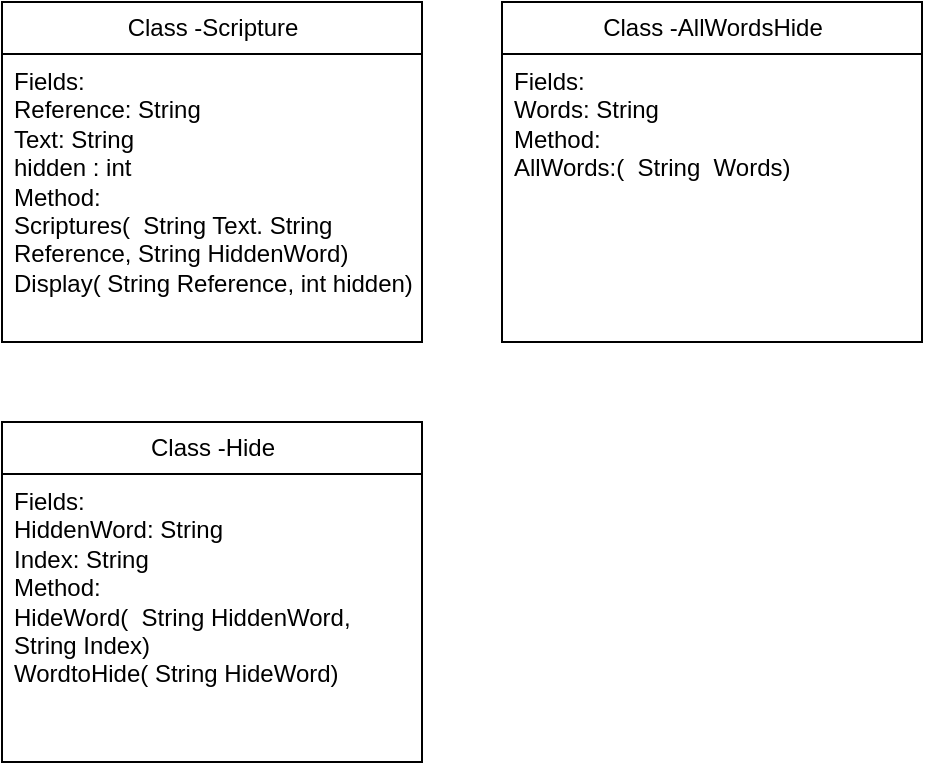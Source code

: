 <mxfile>
    <diagram id="y_a58r6X1c4ZzJk8QifR" name="Page-1">
        <mxGraphModel dx="838" dy="779" grid="1" gridSize="10" guides="1" tooltips="1" connect="1" arrows="1" fold="1" page="1" pageScale="1" pageWidth="850" pageHeight="1100" math="0" shadow="0">
            <root>
                <mxCell id="0"/>
                <mxCell id="1" parent="0"/>
                <mxCell id="5" value="Class -Scripture" style="swimlane;fontStyle=0;childLayout=stackLayout;horizontal=1;startSize=26;fillColor=none;horizontalStack=0;resizeParent=1;resizeParentMax=0;resizeLast=0;collapsible=1;marginBottom=0;html=1;" vertex="1" parent="1">
                    <mxGeometry x="10" y="160" width="210" height="170" as="geometry"/>
                </mxCell>
                <mxCell id="6" value="Fields: &lt;br&gt;Reference: String&lt;br&gt;Text: String&lt;br&gt;hidden : int&lt;br&gt;Method:&lt;br&gt;Scriptures(&amp;nbsp; String Text. String Reference, String HiddenWord)&lt;br&gt;Display( String Reference, int hidden)" style="text;strokeColor=none;fillColor=none;align=left;verticalAlign=top;spacingLeft=4;spacingRight=4;overflow=hidden;rotatable=0;points=[[0,0.5],[1,0.5]];portConstraint=eastwest;whiteSpace=wrap;html=1;" vertex="1" parent="5">
                    <mxGeometry y="26" width="210" height="144" as="geometry"/>
                </mxCell>
                <mxCell id="9" value="Class -Hide" style="swimlane;fontStyle=0;childLayout=stackLayout;horizontal=1;startSize=26;fillColor=none;horizontalStack=0;resizeParent=1;resizeParentMax=0;resizeLast=0;collapsible=1;marginBottom=0;html=1;" vertex="1" parent="1">
                    <mxGeometry x="10" y="370" width="210" height="170" as="geometry"/>
                </mxCell>
                <mxCell id="10" value="Fields: &lt;br&gt;HiddenWord: String&lt;br&gt;Index: String&lt;br&gt;Method:&lt;br&gt;HideWord(&amp;nbsp; String HiddenWord, String Index)&lt;br&gt;WordtoHide( String HideWord)" style="text;strokeColor=none;fillColor=none;align=left;verticalAlign=top;spacingLeft=4;spacingRight=4;overflow=hidden;rotatable=0;points=[[0,0.5],[1,0.5]];portConstraint=eastwest;whiteSpace=wrap;html=1;" vertex="1" parent="9">
                    <mxGeometry y="26" width="210" height="144" as="geometry"/>
                </mxCell>
                <mxCell id="11" value="Class -AllWordsHide" style="swimlane;fontStyle=0;childLayout=stackLayout;horizontal=1;startSize=26;fillColor=none;horizontalStack=0;resizeParent=1;resizeParentMax=0;resizeLast=0;collapsible=1;marginBottom=0;html=1;" vertex="1" parent="1">
                    <mxGeometry x="260" y="160" width="210" height="170" as="geometry"/>
                </mxCell>
                <mxCell id="12" value="Fields: &lt;br&gt;Words: String&lt;br&gt;Method:&lt;br&gt;AllWords:(&amp;nbsp; String&amp;nbsp; Words)" style="text;strokeColor=none;fillColor=none;align=left;verticalAlign=top;spacingLeft=4;spacingRight=4;overflow=hidden;rotatable=0;points=[[0,0.5],[1,0.5]];portConstraint=eastwest;whiteSpace=wrap;html=1;" vertex="1" parent="11">
                    <mxGeometry y="26" width="210" height="144" as="geometry"/>
                </mxCell>
            </root>
        </mxGraphModel>
    </diagram>
</mxfile>